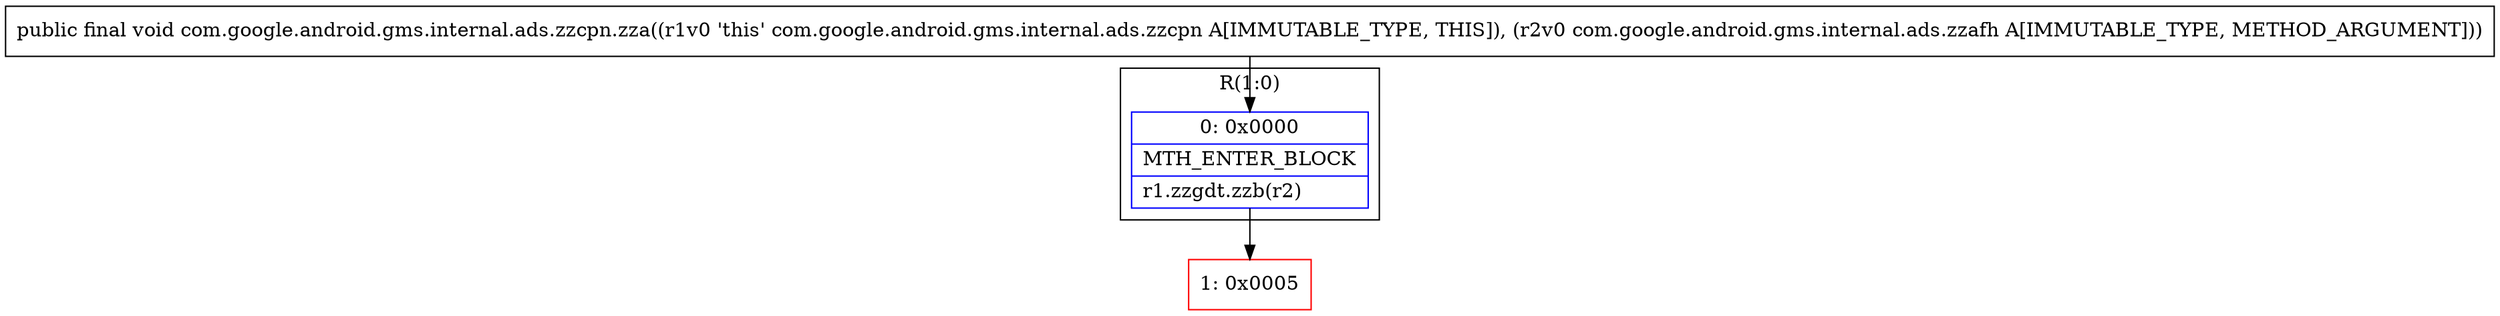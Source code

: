 digraph "CFG forcom.google.android.gms.internal.ads.zzcpn.zza(Lcom\/google\/android\/gms\/internal\/ads\/zzafh;)V" {
subgraph cluster_Region_1507694369 {
label = "R(1:0)";
node [shape=record,color=blue];
Node_0 [shape=record,label="{0\:\ 0x0000|MTH_ENTER_BLOCK\l|r1.zzgdt.zzb(r2)\l}"];
}
Node_1 [shape=record,color=red,label="{1\:\ 0x0005}"];
MethodNode[shape=record,label="{public final void com.google.android.gms.internal.ads.zzcpn.zza((r1v0 'this' com.google.android.gms.internal.ads.zzcpn A[IMMUTABLE_TYPE, THIS]), (r2v0 com.google.android.gms.internal.ads.zzafh A[IMMUTABLE_TYPE, METHOD_ARGUMENT])) }"];
MethodNode -> Node_0;
Node_0 -> Node_1;
}

